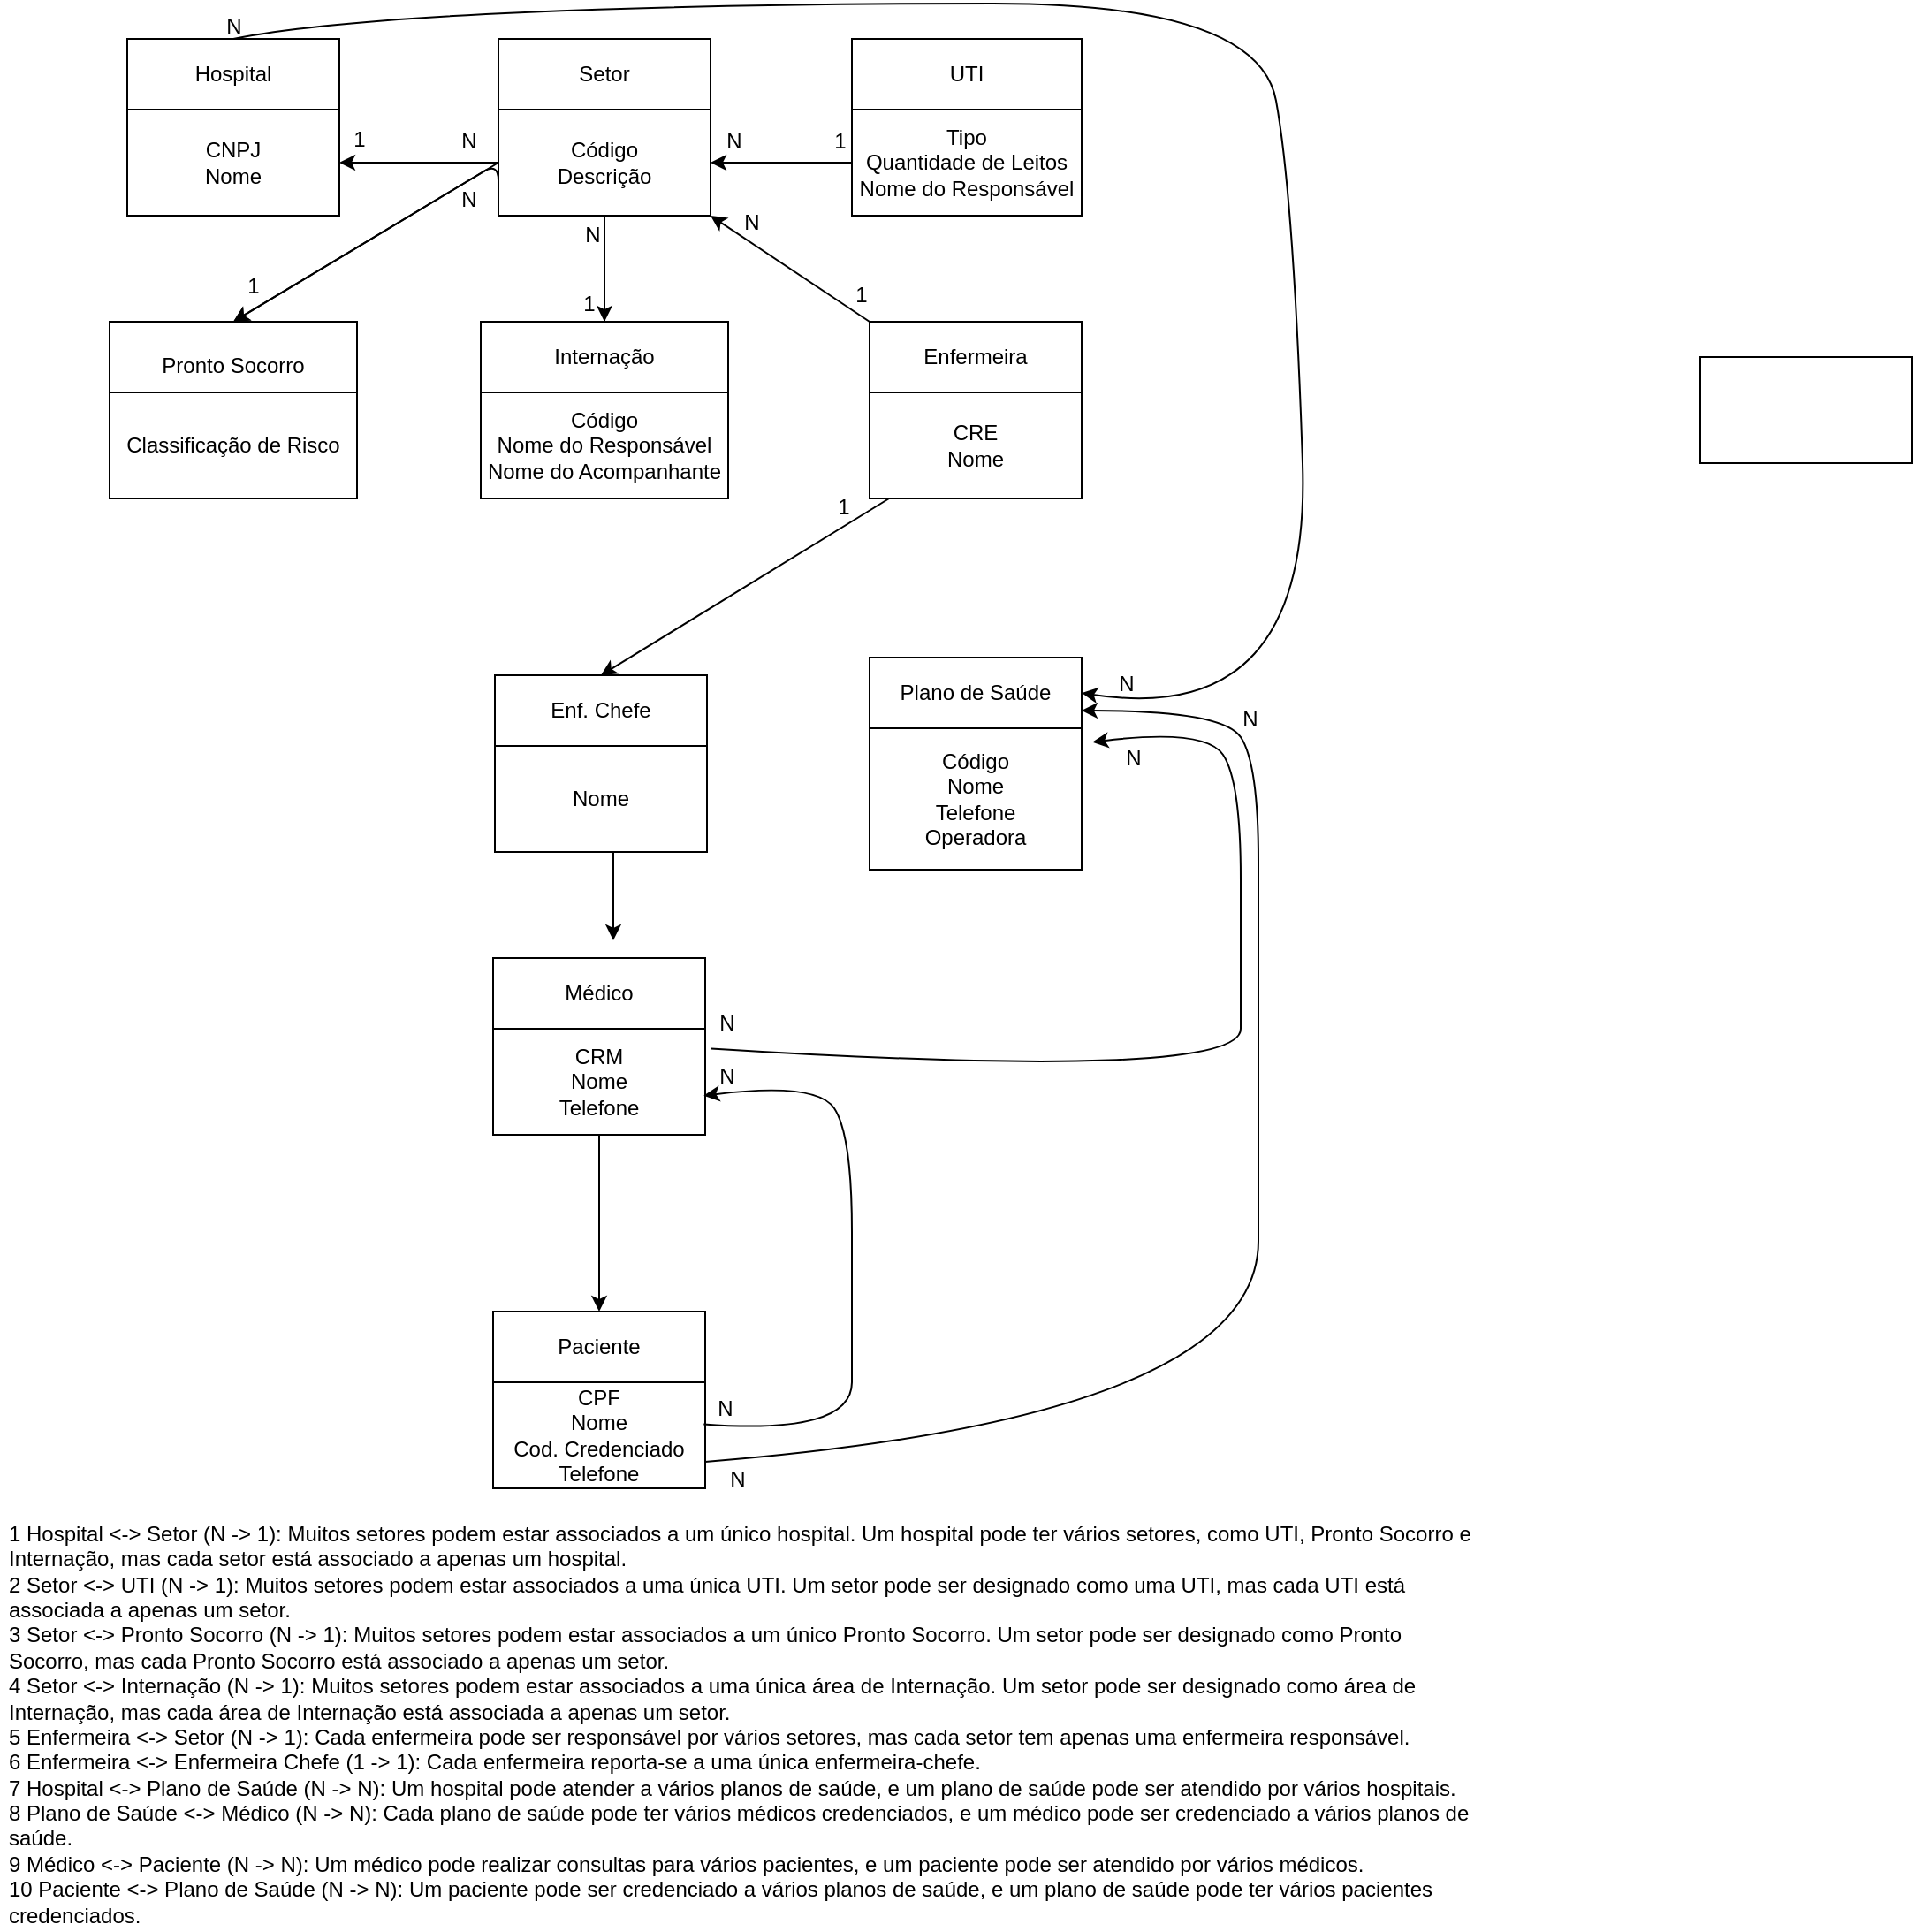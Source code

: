 <mxfile>
    <diagram id="TdtMBjnMegQIpgWfhftg" name="Page-1">
        <mxGraphModel dx="1763" dy="2002" grid="1" gridSize="10" guides="1" tooltips="1" connect="1" arrows="1" fold="1" page="1" pageScale="1" pageWidth="850" pageHeight="1100" math="0" shadow="0">
            <root>
                <mxCell id="0"/>
                <mxCell id="1" parent="0"/>
                <mxCell id="2" value="" style="rounded=0;whiteSpace=wrap;html=1;" parent="1" vertex="1">
                    <mxGeometry x="120" y="200" width="120" height="60" as="geometry"/>
                </mxCell>
                <mxCell id="4" value="Hospital" style="rounded=0;whiteSpace=wrap;html=1;" parent="1" vertex="1">
                    <mxGeometry x="-770" y="20" width="120" height="40" as="geometry"/>
                </mxCell>
                <mxCell id="5" value="CNPJ&lt;br&gt;Nome" style="rounded=0;whiteSpace=wrap;html=1;" vertex="1" parent="1">
                    <mxGeometry x="-770" y="60" width="120" height="60" as="geometry"/>
                </mxCell>
                <mxCell id="6" value="Setor" style="rounded=0;whiteSpace=wrap;html=1;" vertex="1" parent="1">
                    <mxGeometry x="-560" y="20" width="120" height="40" as="geometry"/>
                </mxCell>
                <mxCell id="24" value="" style="edgeStyle=none;html=1;" edge="1" parent="1" source="7" target="5">
                    <mxGeometry relative="1" as="geometry"/>
                </mxCell>
                <mxCell id="70" value="" style="edgeStyle=none;html=1;" edge="1" parent="1" source="7" target="13">
                    <mxGeometry relative="1" as="geometry"/>
                </mxCell>
                <mxCell id="7" value="Código&lt;br&gt;Descrição" style="rounded=0;whiteSpace=wrap;html=1;" vertex="1" parent="1">
                    <mxGeometry x="-560" y="60" width="120" height="60" as="geometry"/>
                </mxCell>
                <mxCell id="8" value="UTI" style="rounded=0;whiteSpace=wrap;html=1;" vertex="1" parent="1">
                    <mxGeometry x="-360" y="20" width="130" height="40" as="geometry"/>
                </mxCell>
                <mxCell id="27" value="" style="edgeStyle=none;html=1;" edge="1" parent="1" source="9" target="7">
                    <mxGeometry relative="1" as="geometry"/>
                </mxCell>
                <mxCell id="9" value="Tipo&lt;br&gt;Quantidade de Leitos&lt;br&gt;Nome do Responsável" style="rounded=0;whiteSpace=wrap;html=1;" vertex="1" parent="1">
                    <mxGeometry x="-360" y="60" width="130" height="60" as="geometry"/>
                </mxCell>
                <mxCell id="10" value="Pronto Socorro" style="rounded=0;whiteSpace=wrap;html=1;" vertex="1" parent="1">
                    <mxGeometry x="-780" y="180" width="140" height="50" as="geometry"/>
                </mxCell>
                <mxCell id="11" value="Classificação de Risco" style="rounded=0;whiteSpace=wrap;html=1;" vertex="1" parent="1">
                    <mxGeometry x="-780" y="220" width="140" height="60" as="geometry"/>
                </mxCell>
                <mxCell id="12" value="Internação" style="rounded=0;whiteSpace=wrap;html=1;" vertex="1" parent="1">
                    <mxGeometry x="-570" y="180" width="140" height="40" as="geometry"/>
                </mxCell>
                <mxCell id="13" value="Código&lt;br&gt;Nome do Responsável&lt;br&gt;Nome do Acompanhante" style="rounded=0;whiteSpace=wrap;html=1;" vertex="1" parent="1">
                    <mxGeometry x="-570" y="220" width="140" height="60" as="geometry"/>
                </mxCell>
                <mxCell id="14" value="Enfermeira" style="rounded=0;whiteSpace=wrap;html=1;" vertex="1" parent="1">
                    <mxGeometry x="-350" y="180" width="120" height="40" as="geometry"/>
                </mxCell>
                <mxCell id="78" value="" style="edgeStyle=none;html=1;entryX=0.5;entryY=0;entryDx=0;entryDy=0;" edge="1" parent="1" source="15" target="18">
                    <mxGeometry relative="1" as="geometry">
                        <mxPoint x="-500" y="370" as="targetPoint"/>
                    </mxGeometry>
                </mxCell>
                <mxCell id="15" value="CRE&lt;br&gt;Nome" style="rounded=0;whiteSpace=wrap;html=1;" vertex="1" parent="1">
                    <mxGeometry x="-350" y="220" width="120" height="60" as="geometry"/>
                </mxCell>
                <mxCell id="16" value="Médico" style="rounded=0;whiteSpace=wrap;html=1;" vertex="1" parent="1">
                    <mxGeometry x="-563" y="540" width="120" height="40" as="geometry"/>
                </mxCell>
                <mxCell id="40" value="" style="edgeStyle=none;html=1;" edge="1" parent="1" source="17" target="22">
                    <mxGeometry relative="1" as="geometry"/>
                </mxCell>
                <mxCell id="17" value="CRM&lt;br&gt;Nome&lt;br&gt;Telefone" style="rounded=0;whiteSpace=wrap;html=1;" vertex="1" parent="1">
                    <mxGeometry x="-563" y="580" width="120" height="60" as="geometry"/>
                </mxCell>
                <mxCell id="18" value="Enf. Chefe" style="rounded=0;whiteSpace=wrap;html=1;" vertex="1" parent="1">
                    <mxGeometry x="-562" y="380" width="120" height="40" as="geometry"/>
                </mxCell>
                <mxCell id="39" style="edgeStyle=none;html=1;" edge="1" parent="1">
                    <mxGeometry relative="1" as="geometry">
                        <mxPoint x="-495" y="530" as="targetPoint"/>
                        <mxPoint x="-495" y="480" as="sourcePoint"/>
                    </mxGeometry>
                </mxCell>
                <mxCell id="19" value="Nome" style="rounded=0;whiteSpace=wrap;html=1;" vertex="1" parent="1">
                    <mxGeometry x="-562" y="420" width="120" height="60" as="geometry"/>
                </mxCell>
                <mxCell id="20" value="Plano de Saúde" style="rounded=0;whiteSpace=wrap;html=1;" vertex="1" parent="1">
                    <mxGeometry x="-350" y="370" width="120" height="40" as="geometry"/>
                </mxCell>
                <mxCell id="21" value="Código&lt;br&gt;Nome&lt;br&gt;Telefone&lt;br&gt;Operadora" style="rounded=0;whiteSpace=wrap;html=1;" vertex="1" parent="1">
                    <mxGeometry x="-350" y="410" width="120" height="80" as="geometry"/>
                </mxCell>
                <mxCell id="22" value="Paciente" style="rounded=0;whiteSpace=wrap;html=1;" vertex="1" parent="1">
                    <mxGeometry x="-563" y="740" width="120" height="40" as="geometry"/>
                </mxCell>
                <mxCell id="23" value="CPF&lt;br&gt;Nome&lt;br&gt;Cod. Credenciado&lt;br&gt;Telefone" style="rounded=0;whiteSpace=wrap;html=1;" vertex="1" parent="1">
                    <mxGeometry x="-563" y="780" width="120" height="60" as="geometry"/>
                </mxCell>
                <mxCell id="25" value="N" style="text;html=1;align=center;verticalAlign=middle;resizable=0;points=[];autosize=1;strokeColor=none;fillColor=none;" vertex="1" parent="1">
                    <mxGeometry x="-592" y="63" width="30" height="30" as="geometry"/>
                </mxCell>
                <mxCell id="26" value="1" style="text;html=1;align=center;verticalAlign=middle;resizable=0;points=[];autosize=1;strokeColor=none;fillColor=none;" vertex="1" parent="1">
                    <mxGeometry x="-382" y="63" width="30" height="30" as="geometry"/>
                </mxCell>
                <mxCell id="59" value="" style="curved=1;endArrow=classic;html=1;exitX=0.993;exitY=0.395;exitDx=0;exitDy=0;exitPerimeter=0;entryX=0.993;entryY=0.631;entryDx=0;entryDy=0;entryPerimeter=0;" edge="1" parent="1" source="23" target="17">
                    <mxGeometry width="50" height="50" relative="1" as="geometry">
                        <mxPoint x="-410" y="580" as="sourcePoint"/>
                        <mxPoint x="-360" y="530" as="targetPoint"/>
                        <Array as="points">
                            <mxPoint x="-360" y="810"/>
                            <mxPoint x="-360" y="750"/>
                            <mxPoint x="-360" y="640"/>
                            <mxPoint x="-380" y="610"/>
                        </Array>
                    </mxGeometry>
                </mxCell>
                <mxCell id="60" value="N" style="text;html=1;align=center;verticalAlign=middle;resizable=0;points=[];autosize=1;strokeColor=none;fillColor=none;" vertex="1" parent="1">
                    <mxGeometry x="-446" y="592" width="30" height="30" as="geometry"/>
                </mxCell>
                <mxCell id="61" value="N" style="text;html=1;align=center;verticalAlign=middle;resizable=0;points=[];autosize=1;strokeColor=none;fillColor=none;" vertex="1" parent="1">
                    <mxGeometry x="-447" y="780" width="30" height="30" as="geometry"/>
                </mxCell>
                <mxCell id="62" value="&lt;br&gt;&lt;br&gt;1 Hospital &amp;lt;-&amp;gt; Setor (N -&amp;gt; 1): Muitos setores podem estar associados a um único hospital. Um hospital pode ter vários setores, como UTI, Pronto Socorro e Internação, mas cada setor está associado a apenas um hospital.&lt;br&gt;2 Setor &amp;lt;-&amp;gt; UTI (N -&amp;gt; 1): Muitos setores podem estar associados a uma única UTI. Um setor pode ser designado como uma UTI, mas cada UTI está associada a apenas um setor.&lt;br&gt;3 Setor &amp;lt;-&amp;gt; Pronto Socorro (N -&amp;gt; 1): Muitos setores podem estar associados a um único Pronto Socorro. Um setor pode ser designado como Pronto Socorro, mas cada Pronto Socorro está associado a apenas um setor.&lt;br&gt;4 Setor &amp;lt;-&amp;gt; Internação (N -&amp;gt; 1): Muitos setores podem estar associados a uma única área de Internação. Um setor pode ser designado como área de Internação, mas cada área de Internação está associada a apenas um setor.&lt;br&gt;5 Enfermeira &amp;lt;-&amp;gt; Setor (N -&amp;gt; 1): Cada enfermeira pode ser responsável por vários setores, mas cada setor tem apenas uma enfermeira responsável. &lt;br&gt;6 Enfermeira &amp;lt;-&amp;gt; Enfermeira Chefe (1 -&amp;gt; 1): Cada enfermeira reporta-se a uma única enfermeira-chefe.&lt;br&gt;7 Hospital &amp;lt;-&amp;gt; Plano de Saúde (N -&amp;gt; N): Um hospital pode atender a vários planos de saúde, e um plano de saúde pode ser atendido por vários hospitais. &lt;br&gt;8 Plano de Saúde &amp;lt;-&amp;gt; Médico (N -&amp;gt; N): Cada plano de saúde pode ter vários médicos credenciados, e um médico pode ser credenciado a vários planos de saúde.&lt;br&gt;9 Médico &amp;lt;-&amp;gt; Paciente (N -&amp;gt; N): Um médico pode realizar consultas para vários pacientes, e um paciente pode ser atendido por vários médicos.&lt;br&gt;10 Paciente &amp;lt;-&amp;gt; Plano de Saúde (N -&amp;gt; N): Um paciente pode ser credenciado a vários planos de saúde, e um plano de saúde pode ter vários pacientes credenciados." style="text;html=1;strokeColor=none;fillColor=none;spacing=5;spacingTop=-20;whiteSpace=wrap;overflow=hidden;rounded=0;" vertex="1" parent="1">
                    <mxGeometry x="-842" y="840" width="842" height="250" as="geometry"/>
                </mxCell>
                <mxCell id="63" value="1" style="text;html=1;align=center;verticalAlign=middle;resizable=0;points=[];autosize=1;strokeColor=none;fillColor=none;" vertex="1" parent="1">
                    <mxGeometry x="-654" y="62" width="30" height="30" as="geometry"/>
                </mxCell>
                <mxCell id="64" value="N" style="text;html=1;align=center;verticalAlign=middle;resizable=0;points=[];autosize=1;strokeColor=none;fillColor=none;" vertex="1" parent="1">
                    <mxGeometry x="-442" y="63" width="30" height="30" as="geometry"/>
                </mxCell>
                <mxCell id="65" value="N" style="text;html=1;align=center;verticalAlign=middle;resizable=0;points=[];autosize=1;strokeColor=none;fillColor=none;" vertex="1" parent="1">
                    <mxGeometry x="-592" y="96" width="30" height="30" as="geometry"/>
                </mxCell>
                <mxCell id="66" value="1" style="text;html=1;align=center;verticalAlign=middle;resizable=0;points=[];autosize=1;strokeColor=none;fillColor=none;" vertex="1" parent="1">
                    <mxGeometry x="-714" y="145" width="30" height="30" as="geometry"/>
                </mxCell>
                <mxCell id="68" value="" style="endArrow=classic;html=1;entryX=0.5;entryY=0;entryDx=0;entryDy=0;" edge="1" parent="1" target="10">
                    <mxGeometry width="50" height="50" relative="1" as="geometry">
                        <mxPoint x="-560" y="120" as="sourcePoint"/>
                        <mxPoint x="-360" y="-70" as="targetPoint"/>
                        <Array as="points">
                            <mxPoint x="-560" y="90"/>
                        </Array>
                    </mxGeometry>
                </mxCell>
                <mxCell id="69" value="" style="endArrow=classic;html=1;entryX=0.5;entryY=0;entryDx=0;entryDy=0;" edge="1" parent="1" target="10">
                    <mxGeometry width="50" height="50" relative="1" as="geometry">
                        <mxPoint x="-560" y="90" as="sourcePoint"/>
                        <mxPoint x="-710" y="180" as="targetPoint"/>
                        <Array as="points">
                            <mxPoint x="-560" y="90"/>
                        </Array>
                    </mxGeometry>
                </mxCell>
                <mxCell id="71" value="" style="edgeStyle=none;html=1;entryX=0.5;entryY=0;entryDx=0;entryDy=0;" edge="1" parent="1" source="7" target="12">
                    <mxGeometry relative="1" as="geometry"/>
                </mxCell>
                <mxCell id="72" value="N" style="text;html=1;align=center;verticalAlign=middle;resizable=0;points=[];autosize=1;strokeColor=none;fillColor=none;" vertex="1" parent="1">
                    <mxGeometry x="-522" y="116" width="30" height="30" as="geometry"/>
                </mxCell>
                <mxCell id="73" value="1" style="text;html=1;align=center;verticalAlign=middle;resizable=0;points=[];autosize=1;strokeColor=none;fillColor=none;" vertex="1" parent="1">
                    <mxGeometry x="-524" y="155" width="30" height="30" as="geometry"/>
                </mxCell>
                <mxCell id="74" value="" style="endArrow=classic;html=1;entryX=1;entryY=1;entryDx=0;entryDy=0;exitX=0;exitY=0;exitDx=0;exitDy=0;" edge="1" parent="1" source="14" target="7">
                    <mxGeometry width="50" height="50" relative="1" as="geometry">
                        <mxPoint x="-410" y="-20" as="sourcePoint"/>
                        <mxPoint x="-360" y="-70" as="targetPoint"/>
                    </mxGeometry>
                </mxCell>
                <mxCell id="75" value="N" style="text;html=1;align=center;verticalAlign=middle;resizable=0;points=[];autosize=1;strokeColor=none;fillColor=none;" vertex="1" parent="1">
                    <mxGeometry x="-432" y="109" width="30" height="30" as="geometry"/>
                </mxCell>
                <mxCell id="76" value="1" style="text;html=1;align=center;verticalAlign=middle;resizable=0;points=[];autosize=1;strokeColor=none;fillColor=none;" vertex="1" parent="1">
                    <mxGeometry x="-370" y="150" width="30" height="30" as="geometry"/>
                </mxCell>
                <mxCell id="79" value="1" style="text;html=1;align=center;verticalAlign=middle;resizable=0;points=[];autosize=1;strokeColor=none;fillColor=none;" vertex="1" parent="1">
                    <mxGeometry x="-380" y="270" width="30" height="30" as="geometry"/>
                </mxCell>
                <mxCell id="81" value="" style="curved=1;endArrow=classic;html=1;exitX=0.5;exitY=0;exitDx=0;exitDy=0;entryX=1;entryY=0.5;entryDx=0;entryDy=0;" edge="1" parent="1" source="4" target="20">
                    <mxGeometry width="50" height="50" relative="1" as="geometry">
                        <mxPoint x="-710" y="20" as="sourcePoint"/>
                        <mxPoint x="-120" y="421.667" as="targetPoint"/>
                        <Array as="points">
                            <mxPoint x="-660" y="10"/>
                            <mxPoint x="-430"/>
                            <mxPoint x="-130"/>
                            <mxPoint x="-110" y="110"/>
                            <mxPoint x="-100" y="410"/>
                        </Array>
                    </mxGeometry>
                </mxCell>
                <mxCell id="82" value="N" style="text;html=1;align=center;verticalAlign=middle;resizable=0;points=[];autosize=1;strokeColor=none;fillColor=none;" vertex="1" parent="1">
                    <mxGeometry x="-725" y="-2" width="30" height="30" as="geometry"/>
                </mxCell>
                <mxCell id="83" value="N" style="text;html=1;align=center;verticalAlign=middle;resizable=0;points=[];autosize=1;strokeColor=none;fillColor=none;" vertex="1" parent="1">
                    <mxGeometry x="-220" y="370" width="30" height="30" as="geometry"/>
                </mxCell>
                <mxCell id="85" value="" style="curved=1;endArrow=classic;html=1;exitX=0.212;exitY=-0.027;exitDx=0;exitDy=0;exitPerimeter=0;entryX=0.993;entryY=0.631;entryDx=0;entryDy=0;entryPerimeter=0;" edge="1" parent="1" source="60">
                    <mxGeometry width="50" height="50" relative="1" as="geometry">
                        <mxPoint x="-223.84" y="603.7" as="sourcePoint"/>
                        <mxPoint x="-223.84" y="417.86" as="targetPoint"/>
                        <Array as="points">
                            <mxPoint x="-140" y="610"/>
                            <mxPoint x="-140" y="550"/>
                            <mxPoint x="-140" y="440"/>
                            <mxPoint x="-160" y="410"/>
                        </Array>
                    </mxGeometry>
                </mxCell>
                <mxCell id="86" value="N" style="text;html=1;align=center;verticalAlign=middle;resizable=0;points=[];autosize=1;strokeColor=none;fillColor=none;" vertex="1" parent="1">
                    <mxGeometry x="-446" y="562" width="30" height="30" as="geometry"/>
                </mxCell>
                <mxCell id="87" value="N" style="text;html=1;align=center;verticalAlign=middle;resizable=0;points=[];autosize=1;strokeColor=none;fillColor=none;" vertex="1" parent="1">
                    <mxGeometry x="-216" y="412" width="30" height="30" as="geometry"/>
                </mxCell>
                <mxCell id="88" value="" style="curved=1;endArrow=classic;html=1;entryX=1;entryY=0.75;entryDx=0;entryDy=0;exitX=1;exitY=0.75;exitDx=0;exitDy=0;" edge="1" parent="1" source="23" target="20">
                    <mxGeometry width="50" height="50" relative="1" as="geometry">
                        <mxPoint x="-430" y="820" as="sourcePoint"/>
                        <mxPoint x="-213.84" y="407.86" as="targetPoint"/>
                        <Array as="points">
                            <mxPoint x="-130" y="800"/>
                            <mxPoint x="-130" y="600"/>
                            <mxPoint x="-130" y="540"/>
                            <mxPoint x="-130" y="430"/>
                            <mxPoint x="-150" y="400"/>
                        </Array>
                    </mxGeometry>
                </mxCell>
                <mxCell id="89" value="N" style="text;html=1;align=center;verticalAlign=middle;resizable=0;points=[];autosize=1;strokeColor=none;fillColor=none;" vertex="1" parent="1">
                    <mxGeometry x="-150" y="390" width="30" height="30" as="geometry"/>
                </mxCell>
                <mxCell id="90" value="N" style="text;html=1;align=center;verticalAlign=middle;resizable=0;points=[];autosize=1;strokeColor=none;fillColor=none;" vertex="1" parent="1">
                    <mxGeometry x="-440" y="820" width="30" height="30" as="geometry"/>
                </mxCell>
            </root>
        </mxGraphModel>
    </diagram>
</mxfile>